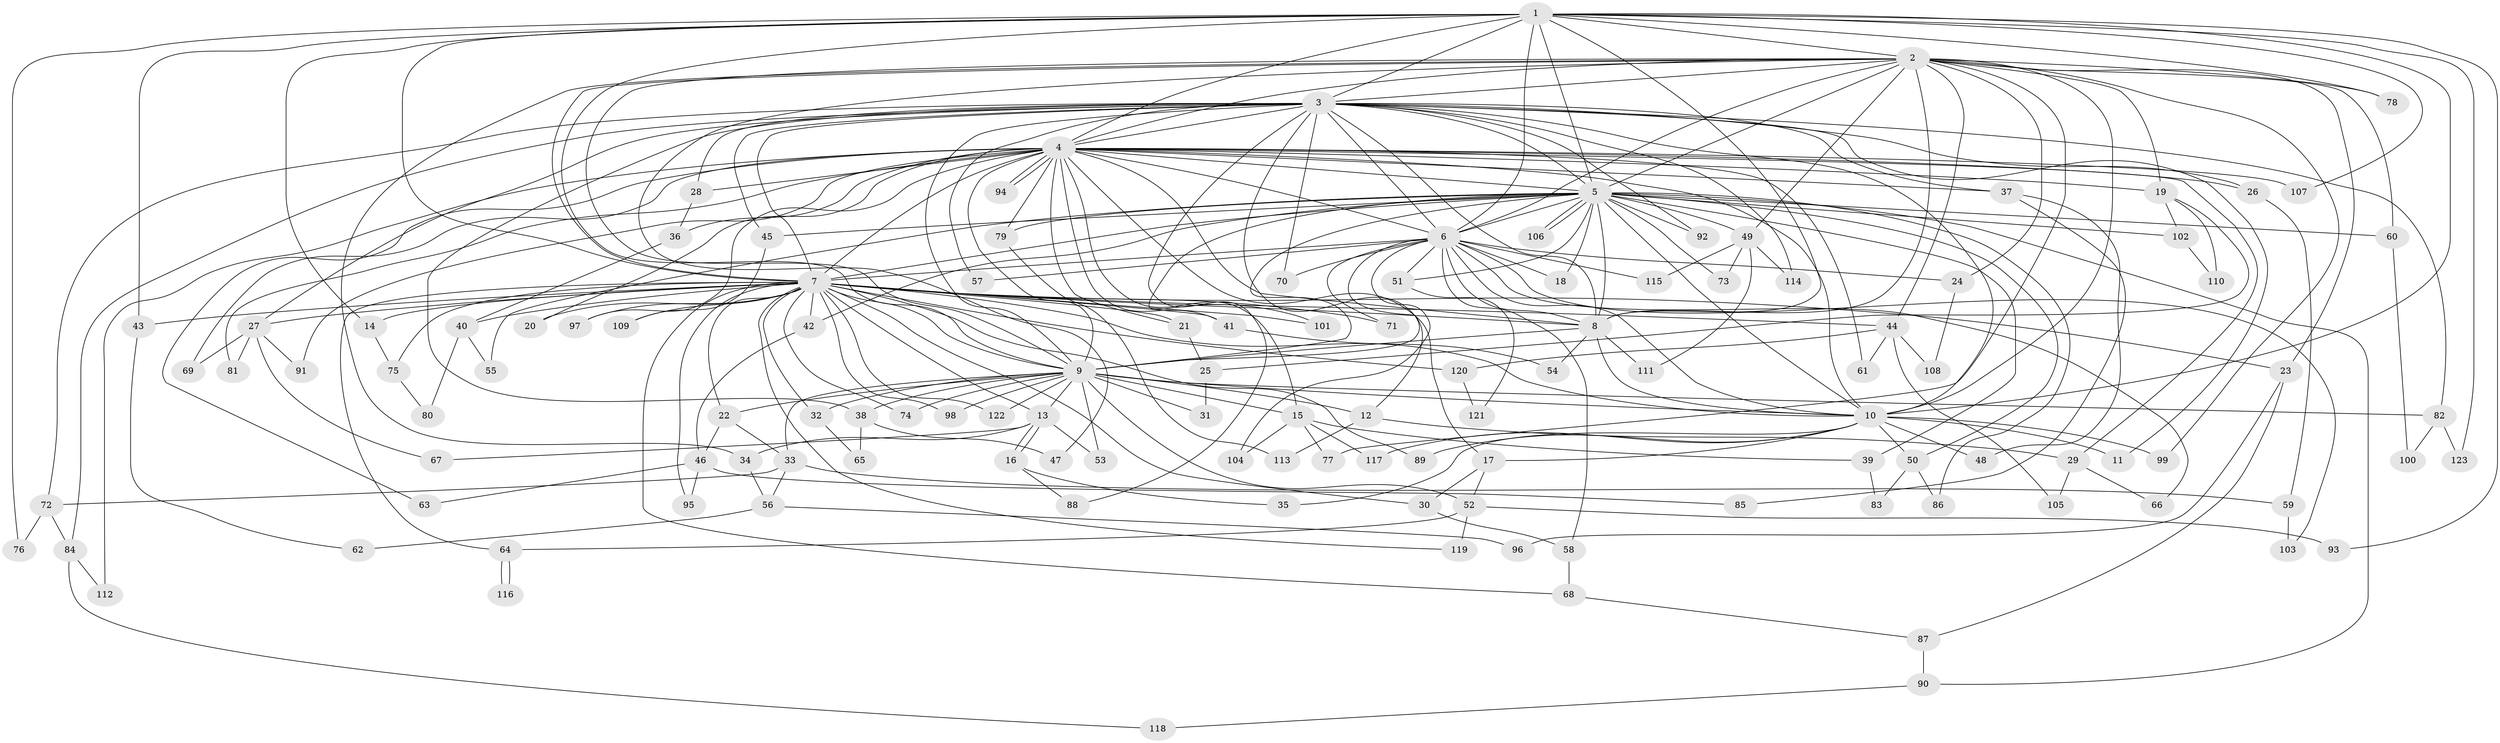 // coarse degree distribution, {30: 0.010526315789473684, 18: 0.021052631578947368, 31: 0.010526315789473684, 24: 0.021052631578947368, 32: 0.010526315789473684, 10: 0.010526315789473684, 16: 0.010526315789473684, 2: 0.5052631578947369, 6: 0.042105263157894736, 7: 0.021052631578947368, 3: 0.21052631578947367, 4: 0.05263157894736842, 5: 0.06315789473684211, 1: 0.010526315789473684}
// Generated by graph-tools (version 1.1) at 2025/51/02/27/25 19:51:50]
// undirected, 123 vertices, 271 edges
graph export_dot {
graph [start="1"]
  node [color=gray90,style=filled];
  1;
  2;
  3;
  4;
  5;
  6;
  7;
  8;
  9;
  10;
  11;
  12;
  13;
  14;
  15;
  16;
  17;
  18;
  19;
  20;
  21;
  22;
  23;
  24;
  25;
  26;
  27;
  28;
  29;
  30;
  31;
  32;
  33;
  34;
  35;
  36;
  37;
  38;
  39;
  40;
  41;
  42;
  43;
  44;
  45;
  46;
  47;
  48;
  49;
  50;
  51;
  52;
  53;
  54;
  55;
  56;
  57;
  58;
  59;
  60;
  61;
  62;
  63;
  64;
  65;
  66;
  67;
  68;
  69;
  70;
  71;
  72;
  73;
  74;
  75;
  76;
  77;
  78;
  79;
  80;
  81;
  82;
  83;
  84;
  85;
  86;
  87;
  88;
  89;
  90;
  91;
  92;
  93;
  94;
  95;
  96;
  97;
  98;
  99;
  100;
  101;
  102;
  103;
  104;
  105;
  106;
  107;
  108;
  109;
  110;
  111;
  112;
  113;
  114;
  115;
  116;
  117;
  118;
  119;
  120;
  121;
  122;
  123;
  1 -- 2;
  1 -- 3;
  1 -- 4;
  1 -- 5;
  1 -- 6;
  1 -- 7;
  1 -- 8;
  1 -- 9;
  1 -- 10;
  1 -- 14;
  1 -- 43;
  1 -- 76;
  1 -- 78;
  1 -- 93;
  1 -- 107;
  1 -- 123;
  2 -- 3;
  2 -- 4;
  2 -- 5;
  2 -- 6;
  2 -- 7;
  2 -- 8;
  2 -- 9;
  2 -- 10;
  2 -- 19;
  2 -- 23;
  2 -- 24;
  2 -- 34;
  2 -- 44;
  2 -- 47;
  2 -- 49;
  2 -- 60;
  2 -- 77;
  2 -- 78;
  2 -- 99;
  3 -- 4;
  3 -- 5;
  3 -- 6;
  3 -- 7;
  3 -- 8;
  3 -- 9;
  3 -- 10;
  3 -- 11;
  3 -- 12;
  3 -- 26;
  3 -- 27;
  3 -- 28;
  3 -- 37;
  3 -- 38;
  3 -- 45;
  3 -- 57;
  3 -- 70;
  3 -- 72;
  3 -- 82;
  3 -- 84;
  3 -- 88;
  3 -- 92;
  3 -- 114;
  4 -- 5;
  4 -- 6;
  4 -- 7;
  4 -- 8;
  4 -- 9;
  4 -- 10;
  4 -- 15;
  4 -- 17;
  4 -- 19;
  4 -- 20;
  4 -- 21;
  4 -- 26;
  4 -- 28;
  4 -- 29;
  4 -- 36;
  4 -- 37;
  4 -- 41;
  4 -- 61;
  4 -- 63;
  4 -- 69;
  4 -- 79;
  4 -- 81;
  4 -- 91;
  4 -- 94;
  4 -- 94;
  4 -- 97;
  4 -- 107;
  4 -- 112;
  5 -- 6;
  5 -- 7;
  5 -- 8;
  5 -- 9;
  5 -- 10;
  5 -- 18;
  5 -- 39;
  5 -- 42;
  5 -- 45;
  5 -- 49;
  5 -- 50;
  5 -- 51;
  5 -- 55;
  5 -- 60;
  5 -- 73;
  5 -- 79;
  5 -- 86;
  5 -- 90;
  5 -- 92;
  5 -- 101;
  5 -- 102;
  5 -- 106;
  5 -- 106;
  6 -- 7;
  6 -- 8;
  6 -- 9;
  6 -- 10;
  6 -- 18;
  6 -- 24;
  6 -- 51;
  6 -- 57;
  6 -- 58;
  6 -- 66;
  6 -- 70;
  6 -- 71;
  6 -- 103;
  6 -- 104;
  6 -- 115;
  7 -- 8;
  7 -- 9;
  7 -- 10;
  7 -- 13;
  7 -- 14;
  7 -- 20;
  7 -- 21;
  7 -- 22;
  7 -- 23;
  7 -- 27;
  7 -- 30;
  7 -- 32;
  7 -- 40;
  7 -- 41;
  7 -- 42;
  7 -- 43;
  7 -- 44;
  7 -- 64;
  7 -- 68;
  7 -- 71;
  7 -- 74;
  7 -- 75;
  7 -- 89;
  7 -- 95;
  7 -- 97;
  7 -- 98;
  7 -- 101;
  7 -- 109;
  7 -- 119;
  7 -- 120;
  7 -- 122;
  8 -- 9;
  8 -- 10;
  8 -- 54;
  8 -- 111;
  9 -- 10;
  9 -- 12;
  9 -- 13;
  9 -- 15;
  9 -- 22;
  9 -- 31;
  9 -- 32;
  9 -- 33;
  9 -- 38;
  9 -- 52;
  9 -- 53;
  9 -- 74;
  9 -- 82;
  9 -- 98;
  9 -- 122;
  10 -- 11;
  10 -- 17;
  10 -- 35;
  10 -- 48;
  10 -- 50;
  10 -- 89;
  10 -- 99;
  10 -- 117;
  12 -- 29;
  12 -- 113;
  13 -- 16;
  13 -- 16;
  13 -- 34;
  13 -- 53;
  13 -- 67;
  14 -- 75;
  15 -- 39;
  15 -- 77;
  15 -- 104;
  15 -- 117;
  16 -- 35;
  16 -- 88;
  17 -- 30;
  17 -- 52;
  19 -- 25;
  19 -- 102;
  19 -- 110;
  21 -- 25;
  22 -- 33;
  22 -- 46;
  23 -- 87;
  23 -- 96;
  24 -- 108;
  25 -- 31;
  26 -- 59;
  27 -- 67;
  27 -- 69;
  27 -- 81;
  27 -- 91;
  28 -- 36;
  29 -- 66;
  29 -- 105;
  30 -- 58;
  32 -- 65;
  33 -- 56;
  33 -- 59;
  33 -- 72;
  34 -- 56;
  36 -- 40;
  37 -- 48;
  37 -- 85;
  38 -- 47;
  38 -- 65;
  39 -- 83;
  40 -- 55;
  40 -- 80;
  41 -- 54;
  42 -- 46;
  43 -- 62;
  44 -- 61;
  44 -- 105;
  44 -- 108;
  44 -- 120;
  45 -- 109;
  46 -- 63;
  46 -- 85;
  46 -- 95;
  49 -- 73;
  49 -- 111;
  49 -- 114;
  49 -- 115;
  50 -- 83;
  50 -- 86;
  51 -- 121;
  52 -- 64;
  52 -- 93;
  52 -- 119;
  56 -- 62;
  56 -- 96;
  58 -- 68;
  59 -- 103;
  60 -- 100;
  64 -- 116;
  64 -- 116;
  68 -- 87;
  72 -- 76;
  72 -- 84;
  75 -- 80;
  79 -- 113;
  82 -- 100;
  82 -- 123;
  84 -- 112;
  84 -- 118;
  87 -- 90;
  90 -- 118;
  102 -- 110;
  120 -- 121;
}
